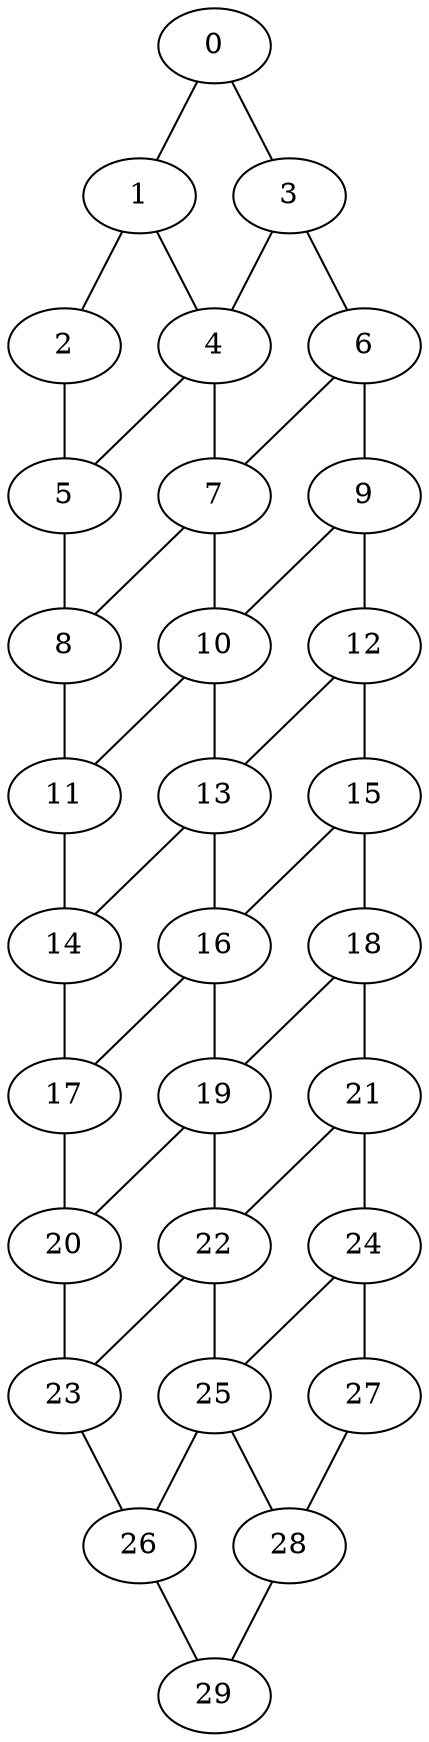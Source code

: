 graph {
	0 [label=0]
	1 [label=1]
	2 [label=2]
	3 [label=3]
	4 [label=4]
	5 [label=5]
	6 [label=6]
	7 [label=7]
	8 [label=8]
	9 [label=9]
	10 [label=10]
	11 [label=11]
	12 [label=12]
	13 [label=13]
	14 [label=14]
	15 [label=15]
	16 [label=16]
	17 [label=17]
	18 [label=18]
	19 [label=19]
	20 [label=20]
	21 [label=21]
	22 [label=22]
	23 [label=23]
	24 [label=24]
	25 [label=25]
	26 [label=26]
	27 [label=27]
	28 [label=28]
	29 [label=29]
	0 -- 3
	0 -- 1
	1 -- 4
	1 -- 2
	2 -- 5
	3 -- 6
	3 -- 4
	4 -- 7
	4 -- 5
	5 -- 8
	6 -- 9
	6 -- 7
	7 -- 10
	7 -- 8
	8 -- 11
	9 -- 12
	9 -- 10
	10 -- 13
	10 -- 11
	11 -- 14
	12 -- 15
	12 -- 13
	13 -- 16
	13 -- 14
	14 -- 17
	15 -- 18
	15 -- 16
	16 -- 19
	16 -- 17
	17 -- 20
	18 -- 21
	18 -- 19
	19 -- 22
	19 -- 20
	20 -- 23
	21 -- 24
	21 -- 22
	22 -- 25
	22 -- 23
	23 -- 26
	24 -- 27
	24 -- 25
	25 -- 28
	25 -- 26
	26 -- 29
	27 -- 28
	28 -- 29
}